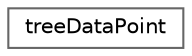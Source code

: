 digraph "Graphical Class Hierarchy"
{
 // LATEX_PDF_SIZE
  bgcolor="transparent";
  edge [fontname=Helvetica,fontsize=10,labelfontname=Helvetica,labelfontsize=10];
  node [fontname=Helvetica,fontsize=10,shape=box,height=0.2,width=0.4];
  rankdir="LR";
  Node0 [id="Node000000",label="treeDataPoint",height=0.2,width=0.4,color="grey40", fillcolor="white", style="filled",URL="$classFoam_1_1treeDataPoint.html",tooltip="Holds (reference to) pointField. Encapsulation of data needed for octree searches...."];
}
